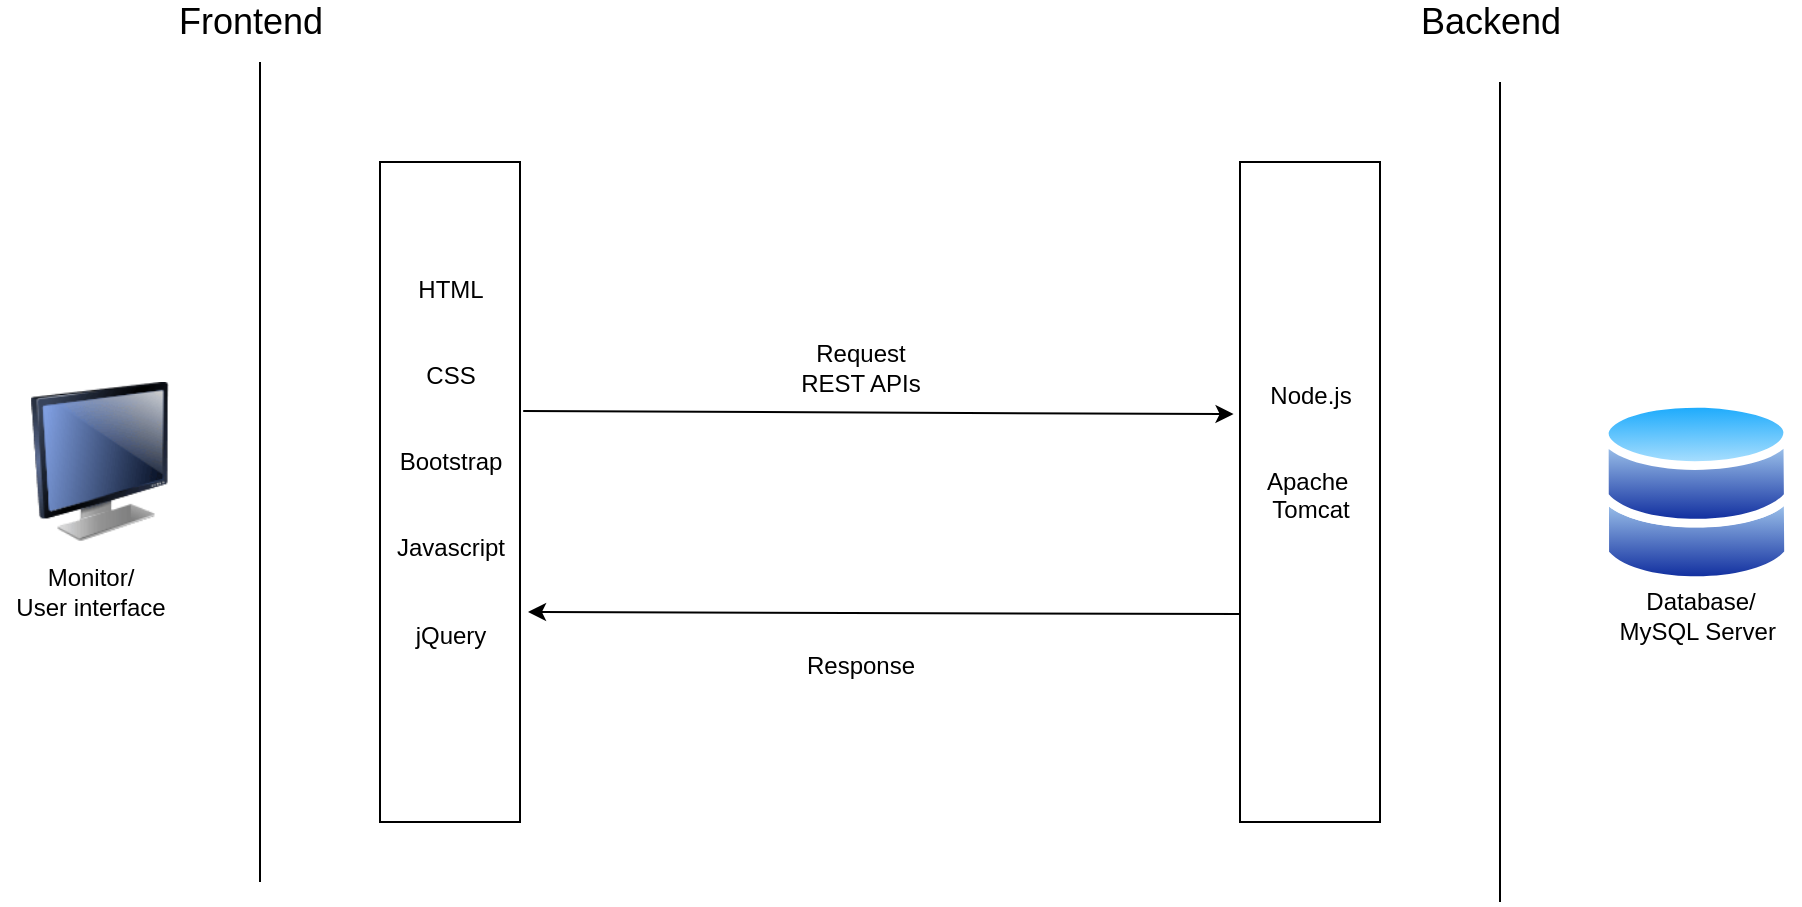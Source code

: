 <mxfile version="13.4.2" type="device"><diagram id="GXE1VcHyfy7mtGUlj-IW" name="Page-1"><mxGraphModel dx="1038" dy="585" grid="1" gridSize="10" guides="1" tooltips="1" connect="1" arrows="1" fold="1" page="1" pageScale="1" pageWidth="1100" pageHeight="850" math="0" shadow="0"><root><mxCell id="0"/><mxCell id="1" parent="0"/><mxCell id="zPlpSCz4x3nlq95N2wv6-2" value="" style="image;html=1;image=img/lib/clip_art/computers/Monitor_128x128.png" vertex="1" parent="1"><mxGeometry x="40" y="230" width="80" height="80" as="geometry"/></mxCell><mxCell id="zPlpSCz4x3nlq95N2wv6-3" value="" style="endArrow=none;html=1;" edge="1" parent="1"><mxGeometry width="50" height="50" relative="1" as="geometry"><mxPoint x="160" y="480" as="sourcePoint"/><mxPoint x="160" y="70" as="targetPoint"/></mxGeometry></mxCell><mxCell id="zPlpSCz4x3nlq95N2wv6-4" value="" style="rounded=0;whiteSpace=wrap;html=1;direction=south;" vertex="1" parent="1"><mxGeometry x="220" y="120" width="70" height="330" as="geometry"/></mxCell><mxCell id="2" value="&lt;font style=&quot;font-size: 18px&quot;&gt;Frontend&lt;/font&gt;" style="text;html=1;align=center;verticalAlign=middle;resizable=0;points=[];autosize=1;" vertex="1" parent="1"><mxGeometry x="110" y="40" width="90" height="20" as="geometry"/></mxCell><mxCell id="zPlpSCz4x3nlq95N2wv6-5" value="HTML&lt;br&gt;&lt;br&gt;&lt;br&gt;CSS&lt;br&gt;&lt;br&gt;&lt;br&gt;Bootstrap&lt;br&gt;&lt;br&gt;&lt;br&gt;Javascript&lt;br&gt;&lt;br&gt;&lt;br&gt;jQuery" style="text;html=1;align=center;verticalAlign=middle;resizable=0;points=[];autosize=1;" vertex="1" parent="1"><mxGeometry x="220" y="180" width="70" height="180" as="geometry"/></mxCell><mxCell id="zPlpSCz4x3nlq95N2wv6-6" value="Monitor/&lt;br&gt;User interface" style="text;html=1;align=center;verticalAlign=middle;resizable=0;points=[];autosize=1;" vertex="1" parent="1"><mxGeometry x="30" y="320" width="90" height="30" as="geometry"/></mxCell><mxCell id="zPlpSCz4x3nlq95N2wv6-7" value="" style="rounded=0;whiteSpace=wrap;html=1;direction=south;" vertex="1" parent="1"><mxGeometry x="650" y="120" width="70" height="330" as="geometry"/></mxCell><mxCell id="zPlpSCz4x3nlq95N2wv6-8" value="" style="endArrow=none;html=1;" edge="1" parent="1"><mxGeometry width="50" height="50" relative="1" as="geometry"><mxPoint x="780" y="490" as="sourcePoint"/><mxPoint x="780" y="80" as="targetPoint"/></mxGeometry></mxCell><mxCell id="zPlpSCz4x3nlq95N2wv6-9" value="" style="aspect=fixed;perimeter=ellipsePerimeter;html=1;align=center;shadow=0;dashed=0;spacingTop=3;image;image=img/lib/active_directory/databases.svg;" vertex="1" parent="1"><mxGeometry x="830" y="237.75" width="96.43" height="94.5" as="geometry"/></mxCell><mxCell id="zPlpSCz4x3nlq95N2wv6-10" value="&lt;font style=&quot;font-size: 18px&quot;&gt;Backend&lt;/font&gt;" style="text;html=1;align=center;verticalAlign=middle;resizable=0;points=[];autosize=1;" vertex="1" parent="1"><mxGeometry x="730" y="40" width="90" height="20" as="geometry"/></mxCell><mxCell id="zPlpSCz4x3nlq95N2wv6-11" value="Node.js&lt;br&gt;&lt;br&gt;&lt;br&gt;Apache&amp;nbsp;&lt;br&gt;Tomcat&lt;br&gt;" style="text;html=1;align=center;verticalAlign=middle;resizable=0;points=[];autosize=1;" vertex="1" parent="1"><mxGeometry x="655" y="230" width="60" height="70" as="geometry"/></mxCell><mxCell id="zPlpSCz4x3nlq95N2wv6-13" value="Database/&lt;br&gt;MySQL Server&amp;nbsp;" style="text;html=1;align=center;verticalAlign=middle;resizable=0;points=[];autosize=1;" vertex="1" parent="1"><mxGeometry x="830" y="332.25" width="100" height="30" as="geometry"/></mxCell><mxCell id="zPlpSCz4x3nlq95N2wv6-14" value="" style="endArrow=classic;html=1;exitX=1.023;exitY=0.358;exitDx=0;exitDy=0;exitPerimeter=0;entryX=0.382;entryY=1.046;entryDx=0;entryDy=0;entryPerimeter=0;" edge="1" parent="1" source="zPlpSCz4x3nlq95N2wv6-5" target="zPlpSCz4x3nlq95N2wv6-7"><mxGeometry width="50" height="50" relative="1" as="geometry"><mxPoint x="430" y="330" as="sourcePoint"/><mxPoint x="480" y="280" as="targetPoint"/></mxGeometry></mxCell><mxCell id="zPlpSCz4x3nlq95N2wv6-16" value="" style="endArrow=classic;html=1;exitX=0.685;exitY=1;exitDx=0;exitDy=0;exitPerimeter=0;" edge="1" parent="1" source="zPlpSCz4x3nlq95N2wv6-7"><mxGeometry width="50" height="50" relative="1" as="geometry"><mxPoint x="430" y="330" as="sourcePoint"/><mxPoint x="294" y="345" as="targetPoint"/></mxGeometry></mxCell><mxCell id="zPlpSCz4x3nlq95N2wv6-17" value="Request&lt;br&gt;REST APIs" style="text;html=1;align=center;verticalAlign=middle;resizable=0;points=[];autosize=1;" vertex="1" parent="1"><mxGeometry x="420" y="207.75" width="80" height="30" as="geometry"/></mxCell><mxCell id="zPlpSCz4x3nlq95N2wv6-18" value="Response&lt;br&gt;" style="text;html=1;align=center;verticalAlign=middle;resizable=0;points=[];autosize=1;" vertex="1" parent="1"><mxGeometry x="425" y="362.25" width="70" height="20" as="geometry"/></mxCell></root></mxGraphModel></diagram></mxfile>